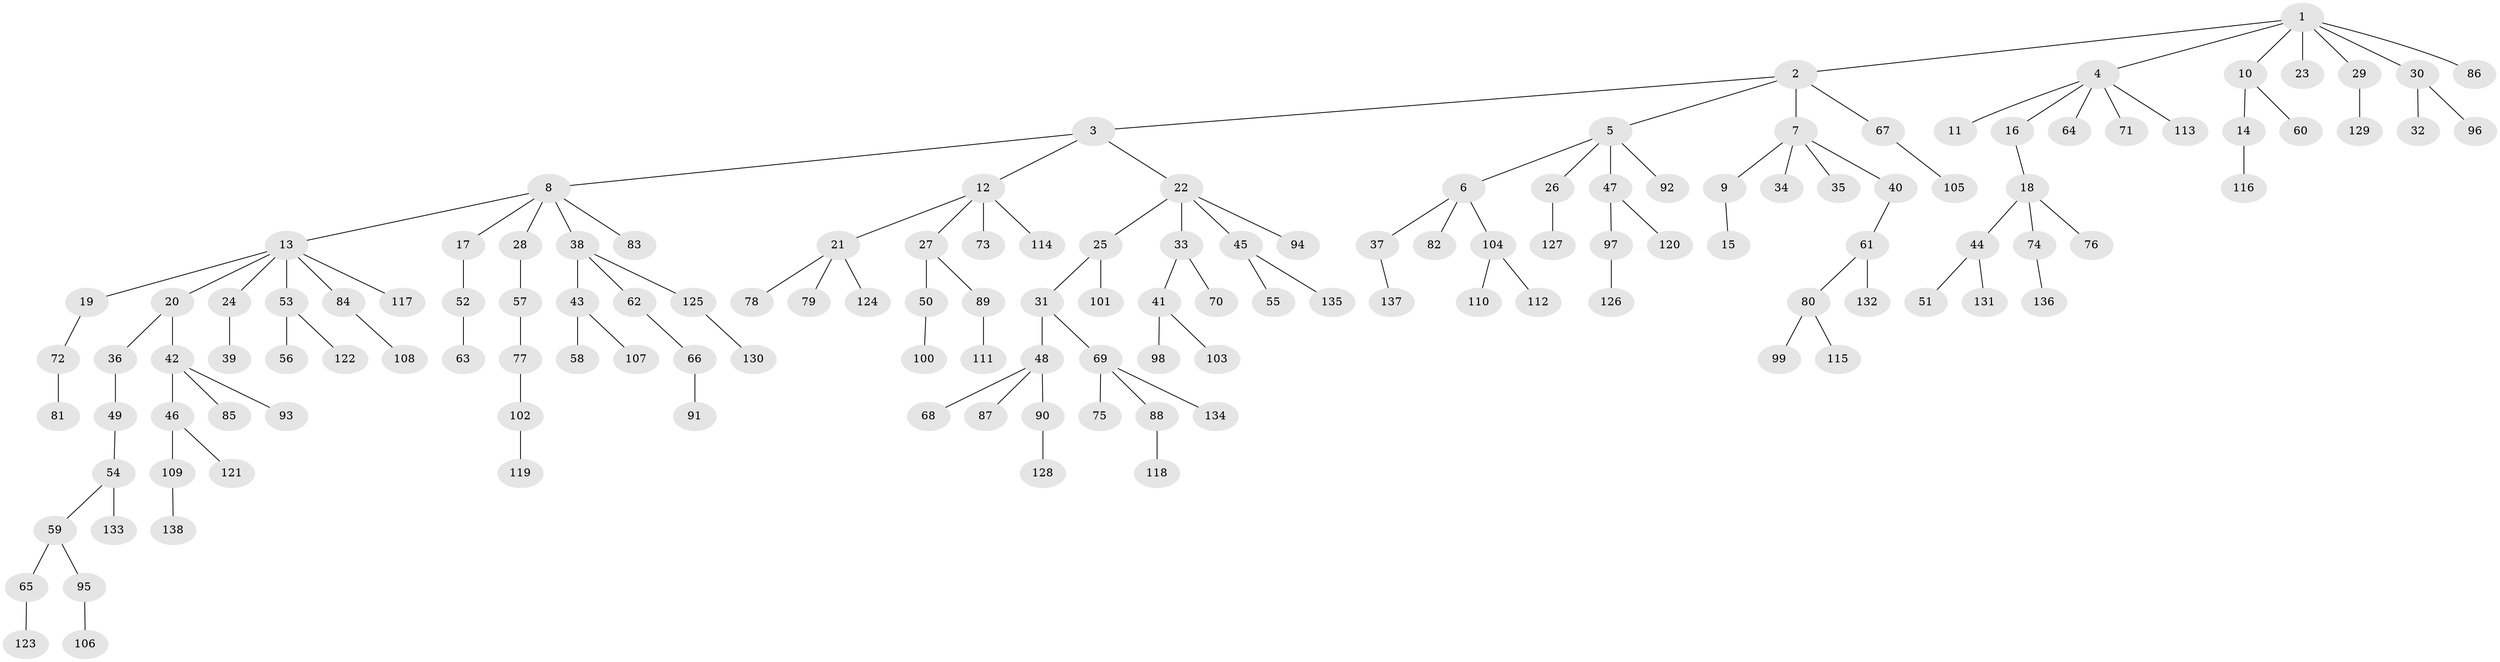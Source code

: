 // coarse degree distribution, {1: 0.6909090909090909, 2: 0.21818181818181817, 4: 0.01818181818181818, 16: 0.01818181818181818, 5: 0.01818181818181818, 11: 0.01818181818181818, 10: 0.01818181818181818}
// Generated by graph-tools (version 1.1) at 2025/56/03/04/25 21:56:03]
// undirected, 138 vertices, 137 edges
graph export_dot {
graph [start="1"]
  node [color=gray90,style=filled];
  1;
  2;
  3;
  4;
  5;
  6;
  7;
  8;
  9;
  10;
  11;
  12;
  13;
  14;
  15;
  16;
  17;
  18;
  19;
  20;
  21;
  22;
  23;
  24;
  25;
  26;
  27;
  28;
  29;
  30;
  31;
  32;
  33;
  34;
  35;
  36;
  37;
  38;
  39;
  40;
  41;
  42;
  43;
  44;
  45;
  46;
  47;
  48;
  49;
  50;
  51;
  52;
  53;
  54;
  55;
  56;
  57;
  58;
  59;
  60;
  61;
  62;
  63;
  64;
  65;
  66;
  67;
  68;
  69;
  70;
  71;
  72;
  73;
  74;
  75;
  76;
  77;
  78;
  79;
  80;
  81;
  82;
  83;
  84;
  85;
  86;
  87;
  88;
  89;
  90;
  91;
  92;
  93;
  94;
  95;
  96;
  97;
  98;
  99;
  100;
  101;
  102;
  103;
  104;
  105;
  106;
  107;
  108;
  109;
  110;
  111;
  112;
  113;
  114;
  115;
  116;
  117;
  118;
  119;
  120;
  121;
  122;
  123;
  124;
  125;
  126;
  127;
  128;
  129;
  130;
  131;
  132;
  133;
  134;
  135;
  136;
  137;
  138;
  1 -- 2;
  1 -- 4;
  1 -- 10;
  1 -- 23;
  1 -- 29;
  1 -- 30;
  1 -- 86;
  2 -- 3;
  2 -- 5;
  2 -- 7;
  2 -- 67;
  3 -- 8;
  3 -- 12;
  3 -- 22;
  4 -- 11;
  4 -- 16;
  4 -- 64;
  4 -- 71;
  4 -- 113;
  5 -- 6;
  5 -- 26;
  5 -- 47;
  5 -- 92;
  6 -- 37;
  6 -- 82;
  6 -- 104;
  7 -- 9;
  7 -- 34;
  7 -- 35;
  7 -- 40;
  8 -- 13;
  8 -- 17;
  8 -- 28;
  8 -- 38;
  8 -- 83;
  9 -- 15;
  10 -- 14;
  10 -- 60;
  12 -- 21;
  12 -- 27;
  12 -- 73;
  12 -- 114;
  13 -- 19;
  13 -- 20;
  13 -- 24;
  13 -- 53;
  13 -- 84;
  13 -- 117;
  14 -- 116;
  16 -- 18;
  17 -- 52;
  18 -- 44;
  18 -- 74;
  18 -- 76;
  19 -- 72;
  20 -- 36;
  20 -- 42;
  21 -- 78;
  21 -- 79;
  21 -- 124;
  22 -- 25;
  22 -- 33;
  22 -- 45;
  22 -- 94;
  24 -- 39;
  25 -- 31;
  25 -- 101;
  26 -- 127;
  27 -- 50;
  27 -- 89;
  28 -- 57;
  29 -- 129;
  30 -- 32;
  30 -- 96;
  31 -- 48;
  31 -- 69;
  33 -- 41;
  33 -- 70;
  36 -- 49;
  37 -- 137;
  38 -- 43;
  38 -- 62;
  38 -- 125;
  40 -- 61;
  41 -- 98;
  41 -- 103;
  42 -- 46;
  42 -- 85;
  42 -- 93;
  43 -- 58;
  43 -- 107;
  44 -- 51;
  44 -- 131;
  45 -- 55;
  45 -- 135;
  46 -- 109;
  46 -- 121;
  47 -- 97;
  47 -- 120;
  48 -- 68;
  48 -- 87;
  48 -- 90;
  49 -- 54;
  50 -- 100;
  52 -- 63;
  53 -- 56;
  53 -- 122;
  54 -- 59;
  54 -- 133;
  57 -- 77;
  59 -- 65;
  59 -- 95;
  61 -- 80;
  61 -- 132;
  62 -- 66;
  65 -- 123;
  66 -- 91;
  67 -- 105;
  69 -- 75;
  69 -- 88;
  69 -- 134;
  72 -- 81;
  74 -- 136;
  77 -- 102;
  80 -- 99;
  80 -- 115;
  84 -- 108;
  88 -- 118;
  89 -- 111;
  90 -- 128;
  95 -- 106;
  97 -- 126;
  102 -- 119;
  104 -- 110;
  104 -- 112;
  109 -- 138;
  125 -- 130;
}
